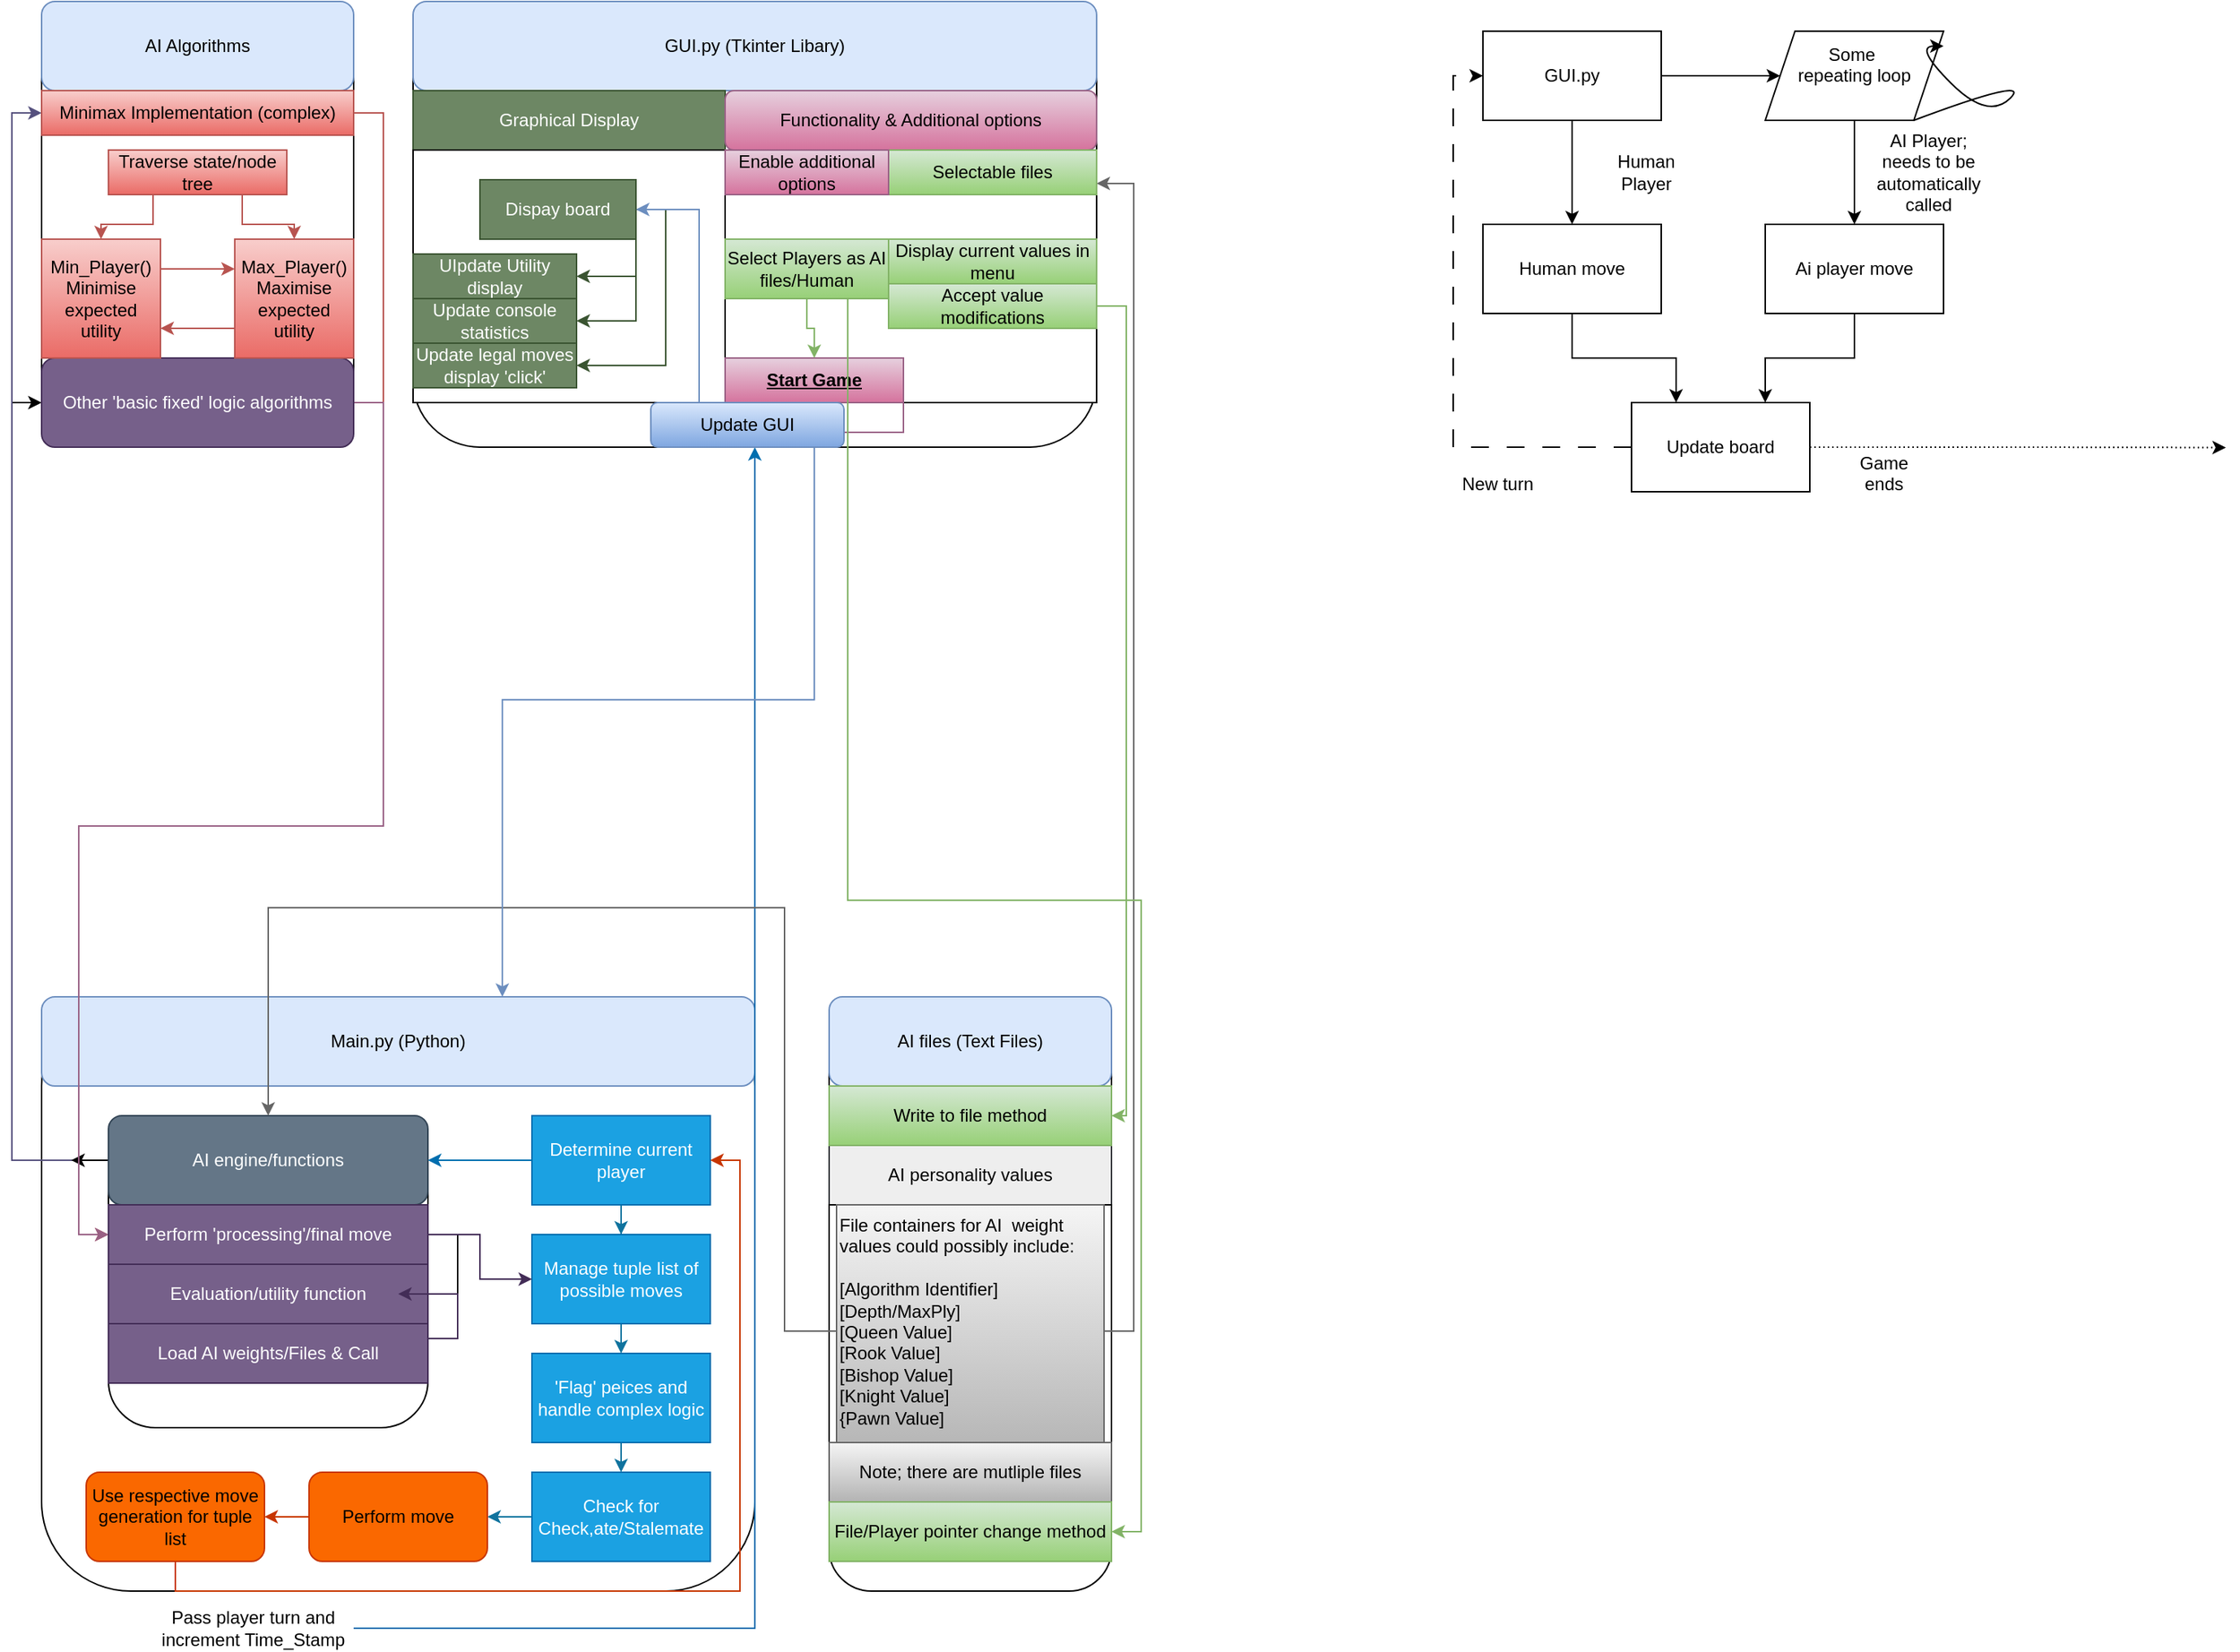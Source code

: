 <mxfile version="24.3.1" type="github">
  <diagram id="C5RBs43oDa-KdzZeNtuy" name="Page-1">
    <mxGraphModel dx="2073" dy="1066" grid="1" gridSize="10" guides="1" tooltips="1" connect="1" arrows="1" fold="1" page="1" pageScale="1" pageWidth="827" pageHeight="1169" math="0" shadow="0">
      <root>
        <mxCell id="WIyWlLk6GJQsqaUBKTNV-0" />
        <mxCell id="WIyWlLk6GJQsqaUBKTNV-1" parent="WIyWlLk6GJQsqaUBKTNV-0" />
        <mxCell id="cho3kda-jFKMYAkK5Hsc-1" value="" style="rounded=1;whiteSpace=wrap;html=1;" vertex="1" parent="WIyWlLk6GJQsqaUBKTNV-1">
          <mxGeometry x="40" y="720" width="480" height="400" as="geometry" />
        </mxCell>
        <mxCell id="cho3kda-jFKMYAkK5Hsc-2" value="" style="rounded=1;whiteSpace=wrap;html=1;" vertex="1" parent="WIyWlLk6GJQsqaUBKTNV-1">
          <mxGeometry x="570" y="720" width="190" height="400" as="geometry" />
        </mxCell>
        <mxCell id="cho3kda-jFKMYAkK5Hsc-3" value="" style="rounded=1;whiteSpace=wrap;html=1;" vertex="1" parent="WIyWlLk6GJQsqaUBKTNV-1">
          <mxGeometry x="290" y="50" width="460" height="300" as="geometry" />
        </mxCell>
        <mxCell id="cho3kda-jFKMYAkK5Hsc-4" value="GUI.py (Tkinter Libary)" style="rounded=1;whiteSpace=wrap;html=1;fillColor=#dae8fc;strokeColor=#6c8ebf;" vertex="1" parent="WIyWlLk6GJQsqaUBKTNV-1">
          <mxGeometry x="290" y="50" width="460" height="60" as="geometry" />
        </mxCell>
        <mxCell id="cho3kda-jFKMYAkK5Hsc-5" value="Main.py (Python)" style="rounded=1;whiteSpace=wrap;html=1;fillColor=#dae8fc;strokeColor=#6c8ebf;" vertex="1" parent="WIyWlLk6GJQsqaUBKTNV-1">
          <mxGeometry x="40" y="720" width="480" height="60" as="geometry" />
        </mxCell>
        <mxCell id="cho3kda-jFKMYAkK5Hsc-6" value="AI files (Text Files)" style="rounded=1;whiteSpace=wrap;html=1;fillColor=#dae8fc;strokeColor=#6c8ebf;" vertex="1" parent="WIyWlLk6GJQsqaUBKTNV-1">
          <mxGeometry x="570" y="720" width="190" height="60" as="geometry" />
        </mxCell>
        <mxCell id="cho3kda-jFKMYAkK5Hsc-50" style="edgeStyle=orthogonalEdgeStyle;rounded=0;orthogonalLoop=1;jettySize=auto;html=1;exitX=1;exitY=0.25;exitDx=0;exitDy=0;entryX=0;entryY=0.5;entryDx=0;entryDy=0;fillColor=#f8cecc;gradientColor=#ea6b66;strokeColor=#b85450;" edge="1" parent="WIyWlLk6GJQsqaUBKTNV-1" source="cho3kda-jFKMYAkK5Hsc-7" target="cho3kda-jFKMYAkK5Hsc-29">
          <mxGeometry relative="1" as="geometry" />
        </mxCell>
        <mxCell id="cho3kda-jFKMYAkK5Hsc-7" value="" style="rounded=1;whiteSpace=wrap;html=1;" vertex="1" parent="WIyWlLk6GJQsqaUBKTNV-1">
          <mxGeometry x="40" y="50" width="210" height="300" as="geometry" />
        </mxCell>
        <mxCell id="cho3kda-jFKMYAkK5Hsc-8" value="&lt;div&gt;AI Algorithms&lt;/div&gt;" style="rounded=1;whiteSpace=wrap;html=1;fillColor=#dae8fc;strokeColor=#6c8ebf;" vertex="1" parent="WIyWlLk6GJQsqaUBKTNV-1">
          <mxGeometry x="40" y="50" width="210" height="60" as="geometry" />
        </mxCell>
        <mxCell id="cho3kda-jFKMYAkK5Hsc-9" value="" style="rounded=1;whiteSpace=wrap;html=1;fillColor=none;" vertex="1" parent="WIyWlLk6GJQsqaUBKTNV-1">
          <mxGeometry x="85" y="800" width="215" height="210" as="geometry" />
        </mxCell>
        <mxCell id="cho3kda-jFKMYAkK5Hsc-48" style="edgeStyle=orthogonalEdgeStyle;rounded=0;orthogonalLoop=1;jettySize=auto;html=1;exitX=0;exitY=0.5;exitDx=0;exitDy=0;entryX=0;entryY=0.5;entryDx=0;entryDy=0;" edge="1" parent="WIyWlLk6GJQsqaUBKTNV-1" source="cho3kda-jFKMYAkK5Hsc-10" target="cho3kda-jFKMYAkK5Hsc-28">
          <mxGeometry relative="1" as="geometry" />
        </mxCell>
        <mxCell id="cho3kda-jFKMYAkK5Hsc-49" style="edgeStyle=orthogonalEdgeStyle;rounded=0;orthogonalLoop=1;jettySize=auto;html=1;exitX=0;exitY=0.5;exitDx=0;exitDy=0;entryX=0;entryY=0.5;entryDx=0;entryDy=0;fillColor=#d0cee2;strokeColor=#56517e;" edge="1" parent="WIyWlLk6GJQsqaUBKTNV-1" source="cho3kda-jFKMYAkK5Hsc-10" target="cho3kda-jFKMYAkK5Hsc-39">
          <mxGeometry relative="1" as="geometry" />
        </mxCell>
        <mxCell id="cho3kda-jFKMYAkK5Hsc-93" style="edgeStyle=orthogonalEdgeStyle;rounded=0;orthogonalLoop=1;jettySize=auto;html=1;" edge="1" parent="WIyWlLk6GJQsqaUBKTNV-1" source="cho3kda-jFKMYAkK5Hsc-10">
          <mxGeometry relative="1" as="geometry">
            <mxPoint x="60" y="830" as="targetPoint" />
          </mxGeometry>
        </mxCell>
        <mxCell id="cho3kda-jFKMYAkK5Hsc-10" value="AI engine/functions " style="rounded=1;whiteSpace=wrap;html=1;fillColor=#647687;fontColor=#ffffff;strokeColor=#314354;" vertex="1" parent="WIyWlLk6GJQsqaUBKTNV-1">
          <mxGeometry x="85" y="800" width="215" height="60" as="geometry" />
        </mxCell>
        <mxCell id="cho3kda-jFKMYAkK5Hsc-17" style="edgeStyle=orthogonalEdgeStyle;rounded=0;orthogonalLoop=1;jettySize=auto;html=1;exitX=0.5;exitY=1;exitDx=0;exitDy=0;fillColor=#b1ddf0;strokeColor=#10739e;" edge="1" parent="WIyWlLk6GJQsqaUBKTNV-1" source="cho3kda-jFKMYAkK5Hsc-11" target="cho3kda-jFKMYAkK5Hsc-12">
          <mxGeometry relative="1" as="geometry" />
        </mxCell>
        <mxCell id="cho3kda-jFKMYAkK5Hsc-37" style="edgeStyle=orthogonalEdgeStyle;rounded=0;orthogonalLoop=1;jettySize=auto;html=1;exitX=0;exitY=0.5;exitDx=0;exitDy=0;fillColor=#1ba1e2;strokeColor=#006EAF;" edge="1" parent="WIyWlLk6GJQsqaUBKTNV-1" source="cho3kda-jFKMYAkK5Hsc-11" target="cho3kda-jFKMYAkK5Hsc-10">
          <mxGeometry relative="1" as="geometry" />
        </mxCell>
        <mxCell id="cho3kda-jFKMYAkK5Hsc-11" value="&lt;div&gt;Determine current player&lt;/div&gt;" style="rounded=0;whiteSpace=wrap;html=1;fillColor=#1ba1e2;strokeColor=#006EAF;fontColor=#ffffff;" vertex="1" parent="WIyWlLk6GJQsqaUBKTNV-1">
          <mxGeometry x="370" y="800" width="120" height="60" as="geometry" />
        </mxCell>
        <mxCell id="cho3kda-jFKMYAkK5Hsc-18" style="edgeStyle=orthogonalEdgeStyle;rounded=0;orthogonalLoop=1;jettySize=auto;html=1;exitX=0.5;exitY=1;exitDx=0;exitDy=0;entryX=0.5;entryY=0;entryDx=0;entryDy=0;fillColor=#b1ddf0;strokeColor=#10739e;" edge="1" parent="WIyWlLk6GJQsqaUBKTNV-1" source="cho3kda-jFKMYAkK5Hsc-12" target="cho3kda-jFKMYAkK5Hsc-13">
          <mxGeometry relative="1" as="geometry" />
        </mxCell>
        <mxCell id="cho3kda-jFKMYAkK5Hsc-12" value="Manage tuple list of possible moves" style="rounded=0;whiteSpace=wrap;html=1;fillColor=#1ba1e2;fontColor=#ffffff;strokeColor=#006EAF;" vertex="1" parent="WIyWlLk6GJQsqaUBKTNV-1">
          <mxGeometry x="370" y="880" width="120" height="60" as="geometry" />
        </mxCell>
        <mxCell id="cho3kda-jFKMYAkK5Hsc-19" style="edgeStyle=orthogonalEdgeStyle;rounded=0;orthogonalLoop=1;jettySize=auto;html=1;exitX=0.5;exitY=1;exitDx=0;exitDy=0;entryX=0.5;entryY=0;entryDx=0;entryDy=0;fillColor=#b1ddf0;strokeColor=#10739e;" edge="1" parent="WIyWlLk6GJQsqaUBKTNV-1" source="cho3kda-jFKMYAkK5Hsc-13" target="cho3kda-jFKMYAkK5Hsc-14">
          <mxGeometry relative="1" as="geometry" />
        </mxCell>
        <mxCell id="cho3kda-jFKMYAkK5Hsc-13" value="&#39;Flag&#39; peices and handle complex logic" style="rounded=0;whiteSpace=wrap;html=1;fillColor=#1ba1e2;fontColor=#ffffff;strokeColor=#006EAF;" vertex="1" parent="WIyWlLk6GJQsqaUBKTNV-1">
          <mxGeometry x="370" y="960" width="120" height="60" as="geometry" />
        </mxCell>
        <mxCell id="cho3kda-jFKMYAkK5Hsc-20" style="edgeStyle=orthogonalEdgeStyle;rounded=0;orthogonalLoop=1;jettySize=auto;html=1;exitX=0;exitY=0.5;exitDx=0;exitDy=0;entryX=1;entryY=0.5;entryDx=0;entryDy=0;fillColor=#b1ddf0;strokeColor=#10739e;" edge="1" parent="WIyWlLk6GJQsqaUBKTNV-1" source="cho3kda-jFKMYAkK5Hsc-14" target="cho3kda-jFKMYAkK5Hsc-15">
          <mxGeometry relative="1" as="geometry">
            <Array as="points">
              <mxPoint x="350" y="1070" />
              <mxPoint x="350" y="1070" />
            </Array>
          </mxGeometry>
        </mxCell>
        <mxCell id="cho3kda-jFKMYAkK5Hsc-14" value="Check for Check,ate/Stalemate " style="rounded=0;whiteSpace=wrap;html=1;fillColor=#1ba1e2;fontColor=#ffffff;strokeColor=#006EAF;" vertex="1" parent="WIyWlLk6GJQsqaUBKTNV-1">
          <mxGeometry x="370" y="1040" width="120" height="60" as="geometry" />
        </mxCell>
        <mxCell id="cho3kda-jFKMYAkK5Hsc-21" style="edgeStyle=orthogonalEdgeStyle;rounded=0;orthogonalLoop=1;jettySize=auto;html=1;exitX=0;exitY=0.5;exitDx=0;exitDy=0;entryX=1;entryY=0.5;entryDx=0;entryDy=0;fillColor=#fa6800;strokeColor=#C73500;" edge="1" parent="WIyWlLk6GJQsqaUBKTNV-1" source="cho3kda-jFKMYAkK5Hsc-15" target="cho3kda-jFKMYAkK5Hsc-16">
          <mxGeometry relative="1" as="geometry" />
        </mxCell>
        <mxCell id="cho3kda-jFKMYAkK5Hsc-15" value="Perform move" style="rounded=1;whiteSpace=wrap;html=1;fillColor=#fa6800;fontColor=#000000;strokeColor=#C73500;" vertex="1" parent="WIyWlLk6GJQsqaUBKTNV-1">
          <mxGeometry x="220" y="1040" width="120" height="60" as="geometry" />
        </mxCell>
        <mxCell id="cho3kda-jFKMYAkK5Hsc-16" value="Use respective move generation for tuple list" style="rounded=1;whiteSpace=wrap;html=1;fillColor=#fa6800;fontColor=#000000;strokeColor=#C73500;" vertex="1" parent="WIyWlLk6GJQsqaUBKTNV-1">
          <mxGeometry x="70" y="1040" width="120" height="60" as="geometry" />
        </mxCell>
        <mxCell id="cho3kda-jFKMYAkK5Hsc-24" value="" style="edgeStyle=orthogonalEdgeStyle;rounded=0;orthogonalLoop=1;jettySize=auto;html=1;exitX=0.5;exitY=1;exitDx=0;exitDy=0;entryX=1;entryY=0.5;entryDx=0;entryDy=0;fillColor=#fa6800;strokeColor=#C73500;" edge="1" parent="WIyWlLk6GJQsqaUBKTNV-1" source="cho3kda-jFKMYAkK5Hsc-16" target="cho3kda-jFKMYAkK5Hsc-11">
          <mxGeometry relative="1" as="geometry">
            <mxPoint x="130" y="1100" as="sourcePoint" />
            <mxPoint x="190" y="1130" as="targetPoint" />
            <Array as="points">
              <mxPoint x="130" y="1120" />
              <mxPoint x="510" y="1120" />
              <mxPoint x="510" y="830" />
            </Array>
          </mxGeometry>
        </mxCell>
        <mxCell id="cho3kda-jFKMYAkK5Hsc-83" style="edgeStyle=orthogonalEdgeStyle;rounded=0;orthogonalLoop=1;jettySize=auto;html=1;exitX=1;exitY=0.5;exitDx=0;exitDy=0;entryX=0.5;entryY=1;entryDx=0;entryDy=0;fillColor=#1ba1e2;strokeColor=#006EAF;" edge="1" parent="WIyWlLk6GJQsqaUBKTNV-1" source="cho3kda-jFKMYAkK5Hsc-27" target="cho3kda-jFKMYAkK5Hsc-3">
          <mxGeometry relative="1" as="geometry" />
        </mxCell>
        <mxCell id="cho3kda-jFKMYAkK5Hsc-27" value="Pass player turn and increment Time_Stamp" style="text;html=1;align=center;verticalAlign=middle;whiteSpace=wrap;rounded=0;" vertex="1" parent="WIyWlLk6GJQsqaUBKTNV-1">
          <mxGeometry x="115" y="1130" width="135" height="30" as="geometry" />
        </mxCell>
        <mxCell id="cho3kda-jFKMYAkK5Hsc-51" style="edgeStyle=orthogonalEdgeStyle;rounded=0;orthogonalLoop=1;jettySize=auto;html=1;exitX=1;exitY=0.5;exitDx=0;exitDy=0;entryX=0;entryY=0.5;entryDx=0;entryDy=0;fillColor=#e6d0de;gradientColor=#d5739d;strokeColor=#996185;" edge="1" parent="WIyWlLk6GJQsqaUBKTNV-1" source="cho3kda-jFKMYAkK5Hsc-28" target="cho3kda-jFKMYAkK5Hsc-29">
          <mxGeometry relative="1" as="geometry" />
        </mxCell>
        <mxCell id="cho3kda-jFKMYAkK5Hsc-28" value="Other &#39;basic fixed&#39; logic algorithms" style="rounded=1;whiteSpace=wrap;html=1;fillColor=#76608a;fontColor=#ffffff;strokeColor=#432D57;" vertex="1" parent="WIyWlLk6GJQsqaUBKTNV-1">
          <mxGeometry x="40" y="290" width="210" height="60" as="geometry" />
        </mxCell>
        <mxCell id="cho3kda-jFKMYAkK5Hsc-33" style="edgeStyle=orthogonalEdgeStyle;rounded=0;orthogonalLoop=1;jettySize=auto;html=1;exitX=1;exitY=0.5;exitDx=0;exitDy=0;" edge="1" parent="WIyWlLk6GJQsqaUBKTNV-1" source="cho3kda-jFKMYAkK5Hsc-29" target="cho3kda-jFKMYAkK5Hsc-1">
          <mxGeometry relative="1" as="geometry" />
        </mxCell>
        <mxCell id="cho3kda-jFKMYAkK5Hsc-52" style="edgeStyle=orthogonalEdgeStyle;rounded=0;orthogonalLoop=1;jettySize=auto;html=1;exitX=1;exitY=0.5;exitDx=0;exitDy=0;entryX=0;entryY=0.5;entryDx=0;entryDy=0;fillColor=#76608a;strokeColor=#432D57;" edge="1" parent="WIyWlLk6GJQsqaUBKTNV-1" source="cho3kda-jFKMYAkK5Hsc-29" target="cho3kda-jFKMYAkK5Hsc-12">
          <mxGeometry relative="1" as="geometry" />
        </mxCell>
        <mxCell id="cho3kda-jFKMYAkK5Hsc-29" value="Perform &#39;processing&#39;/final move" style="rounded=0;whiteSpace=wrap;html=1;fillColor=#76608a;fontColor=#ffffff;strokeColor=#432D57;" vertex="1" parent="WIyWlLk6GJQsqaUBKTNV-1">
          <mxGeometry x="85" y="860" width="215" height="40" as="geometry" />
        </mxCell>
        <mxCell id="cho3kda-jFKMYAkK5Hsc-30" value="Evaluation/utility function " style="rounded=0;whiteSpace=wrap;html=1;fillColor=#76608a;fontColor=#ffffff;strokeColor=#432D57;" vertex="1" parent="WIyWlLk6GJQsqaUBKTNV-1">
          <mxGeometry x="85" y="900" width="215" height="40" as="geometry" />
        </mxCell>
        <mxCell id="cho3kda-jFKMYAkK5Hsc-32" style="edgeStyle=orthogonalEdgeStyle;rounded=0;orthogonalLoop=1;jettySize=auto;html=1;exitX=1;exitY=0.25;exitDx=0;exitDy=0;fillColor=#76608a;strokeColor=#432D57;" edge="1" parent="WIyWlLk6GJQsqaUBKTNV-1" source="cho3kda-jFKMYAkK5Hsc-31" target="cho3kda-jFKMYAkK5Hsc-1">
          <mxGeometry relative="1" as="geometry" />
        </mxCell>
        <mxCell id="cho3kda-jFKMYAkK5Hsc-31" value="Load AI weights/Files &amp;amp; Call" style="rounded=0;whiteSpace=wrap;html=1;fillColor=#76608a;fontColor=#ffffff;strokeColor=#432D57;" vertex="1" parent="WIyWlLk6GJQsqaUBKTNV-1">
          <mxGeometry x="85" y="940" width="215" height="40" as="geometry" />
        </mxCell>
        <mxCell id="cho3kda-jFKMYAkK5Hsc-39" value="Minimax Implementation (complex)" style="rounded=0;whiteSpace=wrap;html=1;fillColor=#f8cecc;gradientColor=#ea6b66;strokeColor=#b85450;" vertex="1" parent="WIyWlLk6GJQsqaUBKTNV-1">
          <mxGeometry x="40" y="110" width="210" height="30" as="geometry" />
        </mxCell>
        <mxCell id="cho3kda-jFKMYAkK5Hsc-46" style="edgeStyle=orthogonalEdgeStyle;rounded=0;orthogonalLoop=1;jettySize=auto;html=1;exitX=0.25;exitY=1;exitDx=0;exitDy=0;fillColor=#f8cecc;gradientColor=#ea6b66;strokeColor=#b85450;" edge="1" parent="WIyWlLk6GJQsqaUBKTNV-1" source="cho3kda-jFKMYAkK5Hsc-41" target="cho3kda-jFKMYAkK5Hsc-42">
          <mxGeometry relative="1" as="geometry" />
        </mxCell>
        <mxCell id="cho3kda-jFKMYAkK5Hsc-47" style="edgeStyle=orthogonalEdgeStyle;rounded=0;orthogonalLoop=1;jettySize=auto;html=1;exitX=0.75;exitY=1;exitDx=0;exitDy=0;fillColor=#f8cecc;gradientColor=#ea6b66;strokeColor=#b85450;" edge="1" parent="WIyWlLk6GJQsqaUBKTNV-1" source="cho3kda-jFKMYAkK5Hsc-41" target="cho3kda-jFKMYAkK5Hsc-43">
          <mxGeometry relative="1" as="geometry" />
        </mxCell>
        <mxCell id="cho3kda-jFKMYAkK5Hsc-41" value="Traverse state/node tree" style="rounded=0;whiteSpace=wrap;html=1;fillColor=#f8cecc;gradientColor=#ea6b66;strokeColor=#b85450;" vertex="1" parent="WIyWlLk6GJQsqaUBKTNV-1">
          <mxGeometry x="85" y="150" width="120" height="30" as="geometry" />
        </mxCell>
        <mxCell id="cho3kda-jFKMYAkK5Hsc-44" style="edgeStyle=orthogonalEdgeStyle;rounded=0;orthogonalLoop=1;jettySize=auto;html=1;exitX=1;exitY=0.25;exitDx=0;exitDy=0;entryX=0;entryY=0.25;entryDx=0;entryDy=0;fillColor=#f8cecc;gradientColor=#ea6b66;strokeColor=#b85450;" edge="1" parent="WIyWlLk6GJQsqaUBKTNV-1" source="cho3kda-jFKMYAkK5Hsc-42" target="cho3kda-jFKMYAkK5Hsc-43">
          <mxGeometry relative="1" as="geometry" />
        </mxCell>
        <mxCell id="cho3kda-jFKMYAkK5Hsc-42" value="&lt;div&gt;Min_Player()&lt;/div&gt;&lt;div&gt;Minimise expected utility &lt;br&gt;&lt;/div&gt;" style="whiteSpace=wrap;html=1;aspect=fixed;fillColor=#f8cecc;gradientColor=#ea6b66;strokeColor=#b85450;" vertex="1" parent="WIyWlLk6GJQsqaUBKTNV-1">
          <mxGeometry x="40" y="210" width="80" height="80" as="geometry" />
        </mxCell>
        <mxCell id="cho3kda-jFKMYAkK5Hsc-45" style="edgeStyle=orthogonalEdgeStyle;rounded=0;orthogonalLoop=1;jettySize=auto;html=1;exitX=0;exitY=0.75;exitDx=0;exitDy=0;entryX=1;entryY=0.75;entryDx=0;entryDy=0;fillColor=#f8cecc;gradientColor=#ea6b66;strokeColor=#b85450;" edge="1" parent="WIyWlLk6GJQsqaUBKTNV-1" source="cho3kda-jFKMYAkK5Hsc-43" target="cho3kda-jFKMYAkK5Hsc-42">
          <mxGeometry relative="1" as="geometry" />
        </mxCell>
        <mxCell id="cho3kda-jFKMYAkK5Hsc-43" value="Max_Player() Maximise expected utility " style="whiteSpace=wrap;html=1;aspect=fixed;fillColor=#f8cecc;gradientColor=#ea6b66;strokeColor=#b85450;" vertex="1" parent="WIyWlLk6GJQsqaUBKTNV-1">
          <mxGeometry x="170" y="210" width="80" height="80" as="geometry" />
        </mxCell>
        <mxCell id="cho3kda-jFKMYAkK5Hsc-53" value="AI personality values" style="rounded=0;whiteSpace=wrap;html=1;fillColor=#eeeeee;strokeColor=#36393d;" vertex="1" parent="WIyWlLk6GJQsqaUBKTNV-1">
          <mxGeometry x="570" y="820" width="190" height="40" as="geometry" />
        </mxCell>
        <mxCell id="cho3kda-jFKMYAkK5Hsc-54" value="Write to file method" style="rounded=0;whiteSpace=wrap;html=1;fillColor=#d5e8d4;gradientColor=#97d077;strokeColor=#82b366;" vertex="1" parent="WIyWlLk6GJQsqaUBKTNV-1">
          <mxGeometry x="570" y="780" width="190" height="40" as="geometry" />
        </mxCell>
        <mxCell id="cho3kda-jFKMYAkK5Hsc-56" value="" style="rounded=0;whiteSpace=wrap;html=1;" vertex="1" parent="WIyWlLk6GJQsqaUBKTNV-1">
          <mxGeometry x="570" y="860" width="190" height="160" as="geometry" />
        </mxCell>
        <mxCell id="cho3kda-jFKMYAkK5Hsc-82" style="edgeStyle=orthogonalEdgeStyle;rounded=0;orthogonalLoop=1;jettySize=auto;html=1;exitX=0;exitY=0.5;exitDx=0;exitDy=0;entryX=0.5;entryY=0;entryDx=0;entryDy=0;fillColor=#f5f5f5;gradientColor=#b3b3b3;strokeColor=#666666;" edge="1" parent="WIyWlLk6GJQsqaUBKTNV-1" source="cho3kda-jFKMYAkK5Hsc-57" target="cho3kda-jFKMYAkK5Hsc-9">
          <mxGeometry relative="1" as="geometry">
            <Array as="points">
              <mxPoint x="540" y="945" />
              <mxPoint x="540" y="660" />
              <mxPoint x="193" y="660" />
            </Array>
          </mxGeometry>
        </mxCell>
        <mxCell id="cho3kda-jFKMYAkK5Hsc-86" style="edgeStyle=orthogonalEdgeStyle;rounded=0;orthogonalLoop=1;jettySize=auto;html=1;exitX=1;exitY=0.5;exitDx=0;exitDy=0;entryX=1;entryY=0.75;entryDx=0;entryDy=0;fillColor=#f5f5f5;gradientColor=#b3b3b3;strokeColor=#666666;" edge="1" parent="WIyWlLk6GJQsqaUBKTNV-1" source="cho3kda-jFKMYAkK5Hsc-57" target="cho3kda-jFKMYAkK5Hsc-72">
          <mxGeometry relative="1" as="geometry" />
        </mxCell>
        <mxCell id="cho3kda-jFKMYAkK5Hsc-57" value="&lt;div&gt;File containers for AI&amp;nbsp; weight values could possibly include:&lt;/div&gt;&lt;div&gt;&lt;br&gt;&lt;/div&gt;&lt;div&gt;[Algorithm Identifier]&lt;/div&gt;&lt;div&gt;[Depth/MaxPly]&lt;/div&gt;&lt;div&gt;[Queen Value]&lt;/div&gt;&lt;div&gt;[Rook Value]&lt;/div&gt;&lt;div&gt;[Bishop Value]&lt;/div&gt;&lt;div&gt;[Knight Value]&lt;/div&gt;&lt;div&gt;{Pawn Value]&lt;br&gt;&lt;/div&gt;&lt;div&gt;&lt;br&gt;&lt;/div&gt;" style="text;html=1;whiteSpace=wrap;overflow=hidden;rounded=0;fillColor=#f5f5f5;gradientColor=#b3b3b3;strokeColor=#666666;" vertex="1" parent="WIyWlLk6GJQsqaUBKTNV-1">
          <mxGeometry x="575" y="860" width="180" height="170" as="geometry" />
        </mxCell>
        <mxCell id="cho3kda-jFKMYAkK5Hsc-58" style="edgeStyle=orthogonalEdgeStyle;rounded=0;orthogonalLoop=1;jettySize=auto;html=1;exitX=0.5;exitY=1;exitDx=0;exitDy=0;" edge="1" parent="WIyWlLk6GJQsqaUBKTNV-1" source="cho3kda-jFKMYAkK5Hsc-57" target="cho3kda-jFKMYAkK5Hsc-57">
          <mxGeometry relative="1" as="geometry" />
        </mxCell>
        <mxCell id="cho3kda-jFKMYAkK5Hsc-59" value="Note; there are mutliple files" style="rounded=0;whiteSpace=wrap;html=1;fillColor=#f5f5f5;gradientColor=#b3b3b3;strokeColor=#666666;" vertex="1" parent="WIyWlLk6GJQsqaUBKTNV-1">
          <mxGeometry x="570" y="1020" width="190" height="40" as="geometry" />
        </mxCell>
        <mxCell id="cho3kda-jFKMYAkK5Hsc-60" value="File/Player pointer change method" style="rounded=0;whiteSpace=wrap;html=1;fillColor=#d5e8d4;gradientColor=#97d077;strokeColor=#82b366;" vertex="1" parent="WIyWlLk6GJQsqaUBKTNV-1">
          <mxGeometry x="570" y="1060" width="190" height="40" as="geometry" />
        </mxCell>
        <mxCell id="cho3kda-jFKMYAkK5Hsc-61" value="Graphical Display" style="rounded=0;whiteSpace=wrap;html=1;fillColor=#6d8764;fontColor=#ffffff;strokeColor=#3A5431;" vertex="1" parent="WIyWlLk6GJQsqaUBKTNV-1">
          <mxGeometry x="290" y="110" width="210" height="40" as="geometry" />
        </mxCell>
        <mxCell id="cho3kda-jFKMYAkK5Hsc-62" value="Functionality &amp;amp; Additional options " style="rounded=1;whiteSpace=wrap;html=1;fillColor=#e6d0de;gradientColor=#d5739d;strokeColor=#996185;" vertex="1" parent="WIyWlLk6GJQsqaUBKTNV-1">
          <mxGeometry x="500" y="110" width="250" height="40" as="geometry" />
        </mxCell>
        <mxCell id="cho3kda-jFKMYAkK5Hsc-63" value="" style="rounded=0;whiteSpace=wrap;html=1;" vertex="1" parent="WIyWlLk6GJQsqaUBKTNV-1">
          <mxGeometry x="500" y="150" width="250" height="170" as="geometry" />
        </mxCell>
        <mxCell id="cho3kda-jFKMYAkK5Hsc-64" value="" style="rounded=0;whiteSpace=wrap;html=1;" vertex="1" parent="WIyWlLk6GJQsqaUBKTNV-1">
          <mxGeometry x="290" y="150" width="210" height="170" as="geometry" />
        </mxCell>
        <mxCell id="cho3kda-jFKMYAkK5Hsc-69" style="edgeStyle=orthogonalEdgeStyle;rounded=0;orthogonalLoop=1;jettySize=auto;html=1;exitX=1;exitY=1;exitDx=0;exitDy=0;entryX=1;entryY=0.5;entryDx=0;entryDy=0;fillColor=#6d8764;strokeColor=#3A5431;" edge="1" parent="WIyWlLk6GJQsqaUBKTNV-1" source="cho3kda-jFKMYAkK5Hsc-65" target="cho3kda-jFKMYAkK5Hsc-66">
          <mxGeometry relative="1" as="geometry" />
        </mxCell>
        <mxCell id="cho3kda-jFKMYAkK5Hsc-70" style="edgeStyle=orthogonalEdgeStyle;rounded=0;orthogonalLoop=1;jettySize=auto;html=1;exitX=1;exitY=1;exitDx=0;exitDy=0;entryX=1;entryY=0.5;entryDx=0;entryDy=0;fillColor=#6d8764;strokeColor=#3A5431;" edge="1" parent="WIyWlLk6GJQsqaUBKTNV-1" source="cho3kda-jFKMYAkK5Hsc-65" target="cho3kda-jFKMYAkK5Hsc-67">
          <mxGeometry relative="1" as="geometry" />
        </mxCell>
        <mxCell id="cho3kda-jFKMYAkK5Hsc-71" style="edgeStyle=orthogonalEdgeStyle;rounded=0;orthogonalLoop=1;jettySize=auto;html=1;exitX=1;exitY=0.5;exitDx=0;exitDy=0;entryX=1;entryY=0.5;entryDx=0;entryDy=0;fillColor=#6d8764;strokeColor=#3A5431;" edge="1" parent="WIyWlLk6GJQsqaUBKTNV-1" source="cho3kda-jFKMYAkK5Hsc-65" target="cho3kda-jFKMYAkK5Hsc-68">
          <mxGeometry relative="1" as="geometry" />
        </mxCell>
        <mxCell id="cho3kda-jFKMYAkK5Hsc-65" value="Dispay board" style="rounded=0;whiteSpace=wrap;html=1;fillColor=#6d8764;strokeColor=#3A5431;fontColor=#ffffff;" vertex="1" parent="WIyWlLk6GJQsqaUBKTNV-1">
          <mxGeometry x="335" y="170" width="105" height="40" as="geometry" />
        </mxCell>
        <mxCell id="cho3kda-jFKMYAkK5Hsc-66" value="UIpdate Utility display" style="rounded=0;whiteSpace=wrap;html=1;fillColor=#6d8764;fontColor=#ffffff;strokeColor=#3A5431;" vertex="1" parent="WIyWlLk6GJQsqaUBKTNV-1">
          <mxGeometry x="290" y="220" width="110" height="30" as="geometry" />
        </mxCell>
        <mxCell id="cho3kda-jFKMYAkK5Hsc-67" value="Update console statistics" style="rounded=0;whiteSpace=wrap;html=1;fillColor=#6d8764;fontColor=#ffffff;strokeColor=#3A5431;" vertex="1" parent="WIyWlLk6GJQsqaUBKTNV-1">
          <mxGeometry x="290" y="250" width="110" height="30" as="geometry" />
        </mxCell>
        <mxCell id="cho3kda-jFKMYAkK5Hsc-68" value="Update legal moves display &#39;click&#39;" style="rounded=0;whiteSpace=wrap;html=1;fillColor=#6d8764;fontColor=#ffffff;strokeColor=#3A5431;" vertex="1" parent="WIyWlLk6GJQsqaUBKTNV-1">
          <mxGeometry x="290" y="280" width="110" height="30" as="geometry" />
        </mxCell>
        <mxCell id="cho3kda-jFKMYAkK5Hsc-72" value="Selectable files" style="rounded=0;whiteSpace=wrap;html=1;fillColor=#d5e8d4;gradientColor=#97d077;strokeColor=#82b366;" vertex="1" parent="WIyWlLk6GJQsqaUBKTNV-1">
          <mxGeometry x="610" y="150" width="140" height="30" as="geometry" />
        </mxCell>
        <mxCell id="cho3kda-jFKMYAkK5Hsc-73" value="Display current values in menu" style="rounded=0;whiteSpace=wrap;html=1;fillColor=#d5e8d4;gradientColor=#97d077;strokeColor=#82b366;" vertex="1" parent="WIyWlLk6GJQsqaUBKTNV-1">
          <mxGeometry x="610" y="210" width="140" height="30" as="geometry" />
        </mxCell>
        <mxCell id="cho3kda-jFKMYAkK5Hsc-85" style="edgeStyle=orthogonalEdgeStyle;rounded=0;orthogonalLoop=1;jettySize=auto;html=1;exitX=1;exitY=0.5;exitDx=0;exitDy=0;entryX=1;entryY=0.5;entryDx=0;entryDy=0;fillColor=#d5e8d4;gradientColor=#97d077;strokeColor=#82b366;" edge="1" parent="WIyWlLk6GJQsqaUBKTNV-1" source="cho3kda-jFKMYAkK5Hsc-74" target="cho3kda-jFKMYAkK5Hsc-54">
          <mxGeometry relative="1" as="geometry" />
        </mxCell>
        <mxCell id="cho3kda-jFKMYAkK5Hsc-74" value="Accept value modifications " style="rounded=0;whiteSpace=wrap;html=1;fillColor=#d5e8d4;gradientColor=#97d077;strokeColor=#82b366;" vertex="1" parent="WIyWlLk6GJQsqaUBKTNV-1">
          <mxGeometry x="610" y="240" width="140" height="30" as="geometry" />
        </mxCell>
        <mxCell id="cho3kda-jFKMYAkK5Hsc-75" value="Enable additional options" style="rounded=0;whiteSpace=wrap;html=1;fillColor=#e6d0de;gradientColor=#d5739d;strokeColor=#996185;" vertex="1" parent="WIyWlLk6GJQsqaUBKTNV-1">
          <mxGeometry x="500" y="150" width="110" height="30" as="geometry" />
        </mxCell>
        <mxCell id="cho3kda-jFKMYAkK5Hsc-92" style="edgeStyle=orthogonalEdgeStyle;rounded=0;orthogonalLoop=1;jettySize=auto;html=1;exitX=1;exitY=1;exitDx=0;exitDy=0;entryX=1;entryY=0.5;entryDx=0;entryDy=0;fillColor=#e6d0de;gradientColor=#d5739d;strokeColor=#996185;" edge="1" parent="WIyWlLk6GJQsqaUBKTNV-1" source="cho3kda-jFKMYAkK5Hsc-76" target="cho3kda-jFKMYAkK5Hsc-88">
          <mxGeometry relative="1" as="geometry" />
        </mxCell>
        <mxCell id="cho3kda-jFKMYAkK5Hsc-76" value="&lt;b&gt;&lt;u&gt;Start Game &lt;/u&gt;&lt;/b&gt;" style="rounded=0;whiteSpace=wrap;html=1;fillColor=#e6d0de;gradientColor=#d5739d;strokeColor=#996185;" vertex="1" parent="WIyWlLk6GJQsqaUBKTNV-1">
          <mxGeometry x="500" y="290" width="120" height="30" as="geometry" />
        </mxCell>
        <mxCell id="cho3kda-jFKMYAkK5Hsc-77" style="edgeStyle=orthogonalEdgeStyle;rounded=0;orthogonalLoop=1;jettySize=auto;html=1;exitX=0.5;exitY=1;exitDx=0;exitDy=0;entryX=0.646;entryY=0;entryDx=0;entryDy=0;entryPerimeter=0;fillColor=#dae8fc;gradientColor=#7ea6e0;strokeColor=#6c8ebf;" edge="1" parent="WIyWlLk6GJQsqaUBKTNV-1" source="cho3kda-jFKMYAkK5Hsc-76" target="cho3kda-jFKMYAkK5Hsc-5">
          <mxGeometry relative="1" as="geometry" />
        </mxCell>
        <mxCell id="cho3kda-jFKMYAkK5Hsc-87" style="edgeStyle=orthogonalEdgeStyle;rounded=0;orthogonalLoop=1;jettySize=auto;html=1;exitX=0.75;exitY=1;exitDx=0;exitDy=0;entryX=1;entryY=0.5;entryDx=0;entryDy=0;fillColor=#d5e8d4;gradientColor=#97d077;strokeColor=#82b366;" edge="1" parent="WIyWlLk6GJQsqaUBKTNV-1" source="cho3kda-jFKMYAkK5Hsc-84" target="cho3kda-jFKMYAkK5Hsc-60">
          <mxGeometry relative="1" as="geometry" />
        </mxCell>
        <mxCell id="cho3kda-jFKMYAkK5Hsc-89" style="edgeStyle=orthogonalEdgeStyle;rounded=0;orthogonalLoop=1;jettySize=auto;html=1;exitX=0.5;exitY=1;exitDx=0;exitDy=0;entryX=0.5;entryY=0;entryDx=0;entryDy=0;fillColor=#d5e8d4;gradientColor=#97d077;strokeColor=#82b366;" edge="1" parent="WIyWlLk6GJQsqaUBKTNV-1" source="cho3kda-jFKMYAkK5Hsc-84" target="cho3kda-jFKMYAkK5Hsc-76">
          <mxGeometry relative="1" as="geometry" />
        </mxCell>
        <mxCell id="cho3kda-jFKMYAkK5Hsc-84" value="Select Players as AI files/Human" style="rounded=0;whiteSpace=wrap;html=1;fillColor=#d5e8d4;gradientColor=#97d077;strokeColor=#82b366;" vertex="1" parent="WIyWlLk6GJQsqaUBKTNV-1">
          <mxGeometry x="500" y="210" width="110" height="40" as="geometry" />
        </mxCell>
        <mxCell id="cho3kda-jFKMYAkK5Hsc-91" style="edgeStyle=orthogonalEdgeStyle;rounded=0;orthogonalLoop=1;jettySize=auto;html=1;exitX=0.25;exitY=0;exitDx=0;exitDy=0;entryX=1;entryY=0.5;entryDx=0;entryDy=0;fillColor=#dae8fc;strokeColor=#6c8ebf;" edge="1" parent="WIyWlLk6GJQsqaUBKTNV-1" source="cho3kda-jFKMYAkK5Hsc-88" target="cho3kda-jFKMYAkK5Hsc-65">
          <mxGeometry relative="1" as="geometry" />
        </mxCell>
        <mxCell id="cho3kda-jFKMYAkK5Hsc-88" value="Update GUI" style="rounded=1;whiteSpace=wrap;html=1;fillColor=#dae8fc;gradientColor=#7ea6e0;strokeColor=#6c8ebf;" vertex="1" parent="WIyWlLk6GJQsqaUBKTNV-1">
          <mxGeometry x="450" y="320" width="130" height="30" as="geometry" />
        </mxCell>
        <mxCell id="cho3kda-jFKMYAkK5Hsc-101" style="edgeStyle=orthogonalEdgeStyle;rounded=0;orthogonalLoop=1;jettySize=auto;html=1;exitX=0.5;exitY=1;exitDx=0;exitDy=0;entryX=0.5;entryY=0;entryDx=0;entryDy=0;" edge="1" parent="WIyWlLk6GJQsqaUBKTNV-1" source="cho3kda-jFKMYAkK5Hsc-94" target="cho3kda-jFKMYAkK5Hsc-95">
          <mxGeometry relative="1" as="geometry" />
        </mxCell>
        <mxCell id="cho3kda-jFKMYAkK5Hsc-105" style="edgeStyle=orthogonalEdgeStyle;rounded=0;orthogonalLoop=1;jettySize=auto;html=1;exitX=1;exitY=0.5;exitDx=0;exitDy=0;entryX=0;entryY=0.5;entryDx=0;entryDy=0;" edge="1" parent="WIyWlLk6GJQsqaUBKTNV-1" source="cho3kda-jFKMYAkK5Hsc-94" target="cho3kda-jFKMYAkK5Hsc-97">
          <mxGeometry relative="1" as="geometry" />
        </mxCell>
        <mxCell id="cho3kda-jFKMYAkK5Hsc-94" value="GUI.py" style="rounded=0;whiteSpace=wrap;html=1;" vertex="1" parent="WIyWlLk6GJQsqaUBKTNV-1">
          <mxGeometry x="1010" y="70" width="120" height="60" as="geometry" />
        </mxCell>
        <mxCell id="cho3kda-jFKMYAkK5Hsc-103" style="edgeStyle=orthogonalEdgeStyle;rounded=0;orthogonalLoop=1;jettySize=auto;html=1;exitX=0.5;exitY=1;exitDx=0;exitDy=0;entryX=0.25;entryY=0;entryDx=0;entryDy=0;" edge="1" parent="WIyWlLk6GJQsqaUBKTNV-1" source="cho3kda-jFKMYAkK5Hsc-95" target="cho3kda-jFKMYAkK5Hsc-98">
          <mxGeometry relative="1" as="geometry" />
        </mxCell>
        <mxCell id="cho3kda-jFKMYAkK5Hsc-95" value="Human move" style="rounded=0;whiteSpace=wrap;html=1;" vertex="1" parent="WIyWlLk6GJQsqaUBKTNV-1">
          <mxGeometry x="1010" y="200" width="120" height="60" as="geometry" />
        </mxCell>
        <mxCell id="cho3kda-jFKMYAkK5Hsc-104" style="edgeStyle=orthogonalEdgeStyle;rounded=0;orthogonalLoop=1;jettySize=auto;html=1;exitX=0.5;exitY=1;exitDx=0;exitDy=0;entryX=0.75;entryY=0;entryDx=0;entryDy=0;" edge="1" parent="WIyWlLk6GJQsqaUBKTNV-1" source="cho3kda-jFKMYAkK5Hsc-96" target="cho3kda-jFKMYAkK5Hsc-98">
          <mxGeometry relative="1" as="geometry" />
        </mxCell>
        <mxCell id="cho3kda-jFKMYAkK5Hsc-96" value="Ai player move " style="rounded=0;whiteSpace=wrap;html=1;" vertex="1" parent="WIyWlLk6GJQsqaUBKTNV-1">
          <mxGeometry x="1200" y="200" width="120" height="60" as="geometry" />
        </mxCell>
        <mxCell id="cho3kda-jFKMYAkK5Hsc-102" style="edgeStyle=orthogonalEdgeStyle;rounded=0;orthogonalLoop=1;jettySize=auto;html=1;exitX=0.5;exitY=1;exitDx=0;exitDy=0;entryX=0.5;entryY=0;entryDx=0;entryDy=0;" edge="1" parent="WIyWlLk6GJQsqaUBKTNV-1" source="cho3kda-jFKMYAkK5Hsc-97" target="cho3kda-jFKMYAkK5Hsc-96">
          <mxGeometry relative="1" as="geometry" />
        </mxCell>
        <mxCell id="cho3kda-jFKMYAkK5Hsc-97" value="&lt;div&gt;Some&amp;nbsp;&lt;/div&gt;&lt;div&gt;repeating loop &lt;br&gt;&lt;/div&gt;&lt;div&gt;&lt;br&gt;&lt;/div&gt;" style="shape=parallelogram;perimeter=parallelogramPerimeter;whiteSpace=wrap;html=1;fixedSize=1;" vertex="1" parent="WIyWlLk6GJQsqaUBKTNV-1">
          <mxGeometry x="1200" y="70" width="120" height="60" as="geometry" />
        </mxCell>
        <mxCell id="cho3kda-jFKMYAkK5Hsc-100" style="edgeStyle=orthogonalEdgeStyle;rounded=0;orthogonalLoop=1;jettySize=auto;html=1;exitX=0;exitY=0.5;exitDx=0;exitDy=0;entryX=0;entryY=0.5;entryDx=0;entryDy=0;dashed=1;dashPattern=12 12;" edge="1" parent="WIyWlLk6GJQsqaUBKTNV-1" source="cho3kda-jFKMYAkK5Hsc-98" target="cho3kda-jFKMYAkK5Hsc-94">
          <mxGeometry relative="1" as="geometry" />
        </mxCell>
        <mxCell id="cho3kda-jFKMYAkK5Hsc-115" style="edgeStyle=orthogonalEdgeStyle;rounded=0;orthogonalLoop=1;jettySize=auto;html=1;exitX=1;exitY=0.5;exitDx=0;exitDy=0;dashed=1;dashPattern=1 2;" edge="1" parent="WIyWlLk6GJQsqaUBKTNV-1" source="cho3kda-jFKMYAkK5Hsc-98">
          <mxGeometry relative="1" as="geometry">
            <mxPoint x="1510" y="350.25" as="targetPoint" />
          </mxGeometry>
        </mxCell>
        <mxCell id="cho3kda-jFKMYAkK5Hsc-98" value="Update board " style="rounded=0;whiteSpace=wrap;html=1;" vertex="1" parent="WIyWlLk6GJQsqaUBKTNV-1">
          <mxGeometry x="1110" y="320" width="120" height="60" as="geometry" />
        </mxCell>
        <mxCell id="cho3kda-jFKMYAkK5Hsc-110" value="" style="curved=1;endArrow=classic;html=1;rounded=0;" edge="1" parent="WIyWlLk6GJQsqaUBKTNV-1">
          <mxGeometry width="50" height="50" relative="1" as="geometry">
            <mxPoint x="1300" y="130" as="sourcePoint" />
            <mxPoint x="1320" y="80" as="targetPoint" />
            <Array as="points">
              <mxPoint x="1380" y="100" />
              <mxPoint x="1350" y="130" />
              <mxPoint x="1300" y="80" />
            </Array>
          </mxGeometry>
        </mxCell>
        <mxCell id="cho3kda-jFKMYAkK5Hsc-111" value="New turn" style="text;html=1;align=center;verticalAlign=middle;whiteSpace=wrap;rounded=0;" vertex="1" parent="WIyWlLk6GJQsqaUBKTNV-1">
          <mxGeometry x="990" y="360" width="60" height="30" as="geometry" />
        </mxCell>
        <mxCell id="cho3kda-jFKMYAkK5Hsc-112" value="Human Player" style="text;html=1;align=center;verticalAlign=middle;whiteSpace=wrap;rounded=0;" vertex="1" parent="WIyWlLk6GJQsqaUBKTNV-1">
          <mxGeometry x="1090" y="150" width="60" height="30" as="geometry" />
        </mxCell>
        <mxCell id="cho3kda-jFKMYAkK5Hsc-113" value="AI Player; needs to be automatically called" style="text;html=1;align=center;verticalAlign=middle;whiteSpace=wrap;rounded=0;" vertex="1" parent="WIyWlLk6GJQsqaUBKTNV-1">
          <mxGeometry x="1280" y="150" width="60" height="30" as="geometry" />
        </mxCell>
        <mxCell id="cho3kda-jFKMYAkK5Hsc-116" value="&lt;div&gt;Game ends&lt;/div&gt;&lt;div&gt;&lt;br&gt;&lt;/div&gt;" style="text;html=1;align=center;verticalAlign=middle;whiteSpace=wrap;rounded=0;" vertex="1" parent="WIyWlLk6GJQsqaUBKTNV-1">
          <mxGeometry x="1250" y="360" width="60" height="30" as="geometry" />
        </mxCell>
      </root>
    </mxGraphModel>
  </diagram>
</mxfile>
